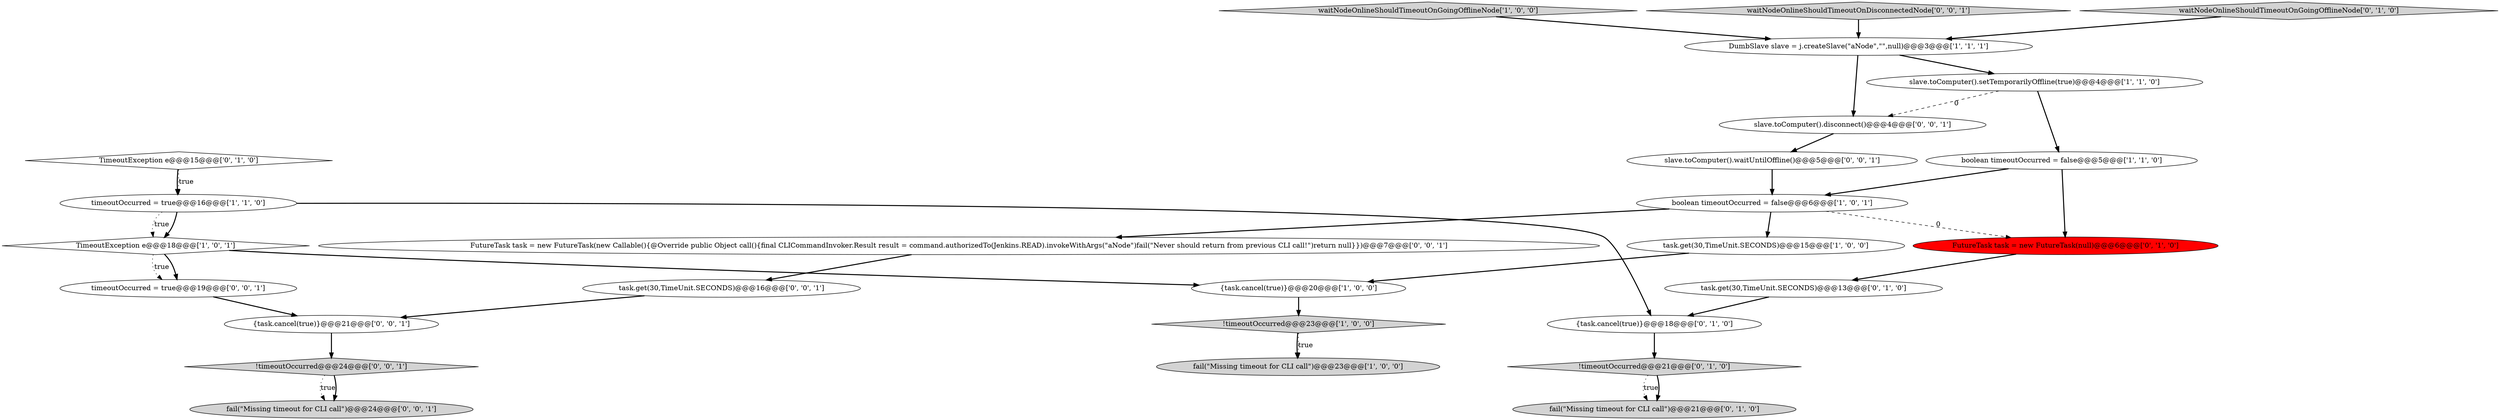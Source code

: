 digraph {
2 [style = filled, label = "fail(\"Missing timeout for CLI call\")@@@23@@@['1', '0', '0']", fillcolor = lightgray, shape = ellipse image = "AAA0AAABBB1BBB"];
21 [style = filled, label = "fail(\"Missing timeout for CLI call\")@@@24@@@['0', '0', '1']", fillcolor = lightgray, shape = ellipse image = "AAA0AAABBB3BBB"];
26 [style = filled, label = "timeoutOccurred = true@@@19@@@['0', '0', '1']", fillcolor = white, shape = ellipse image = "AAA0AAABBB3BBB"];
24 [style = filled, label = "{task.cancel(true)}@@@21@@@['0', '0', '1']", fillcolor = white, shape = ellipse image = "AAA0AAABBB3BBB"];
4 [style = filled, label = "DumbSlave slave = j.createSlave(\"aNode\",\"\",null)@@@3@@@['1', '1', '1']", fillcolor = white, shape = ellipse image = "AAA0AAABBB1BBB"];
16 [style = filled, label = "task.get(30,TimeUnit.SECONDS)@@@13@@@['0', '1', '0']", fillcolor = white, shape = ellipse image = "AAA0AAABBB2BBB"];
22 [style = filled, label = "task.get(30,TimeUnit.SECONDS)@@@16@@@['0', '0', '1']", fillcolor = white, shape = ellipse image = "AAA0AAABBB3BBB"];
15 [style = filled, label = "fail(\"Missing timeout for CLI call\")@@@21@@@['0', '1', '0']", fillcolor = lightgray, shape = ellipse image = "AAA0AAABBB2BBB"];
12 [style = filled, label = "TimeoutException e@@@15@@@['0', '1', '0']", fillcolor = white, shape = diamond image = "AAA0AAABBB2BBB"];
5 [style = filled, label = "timeoutOccurred = true@@@16@@@['1', '1', '0']", fillcolor = white, shape = ellipse image = "AAA0AAABBB1BBB"];
10 [style = filled, label = "TimeoutException e@@@18@@@['1', '0', '1']", fillcolor = white, shape = diamond image = "AAA0AAABBB1BBB"];
14 [style = filled, label = "FutureTask task = new FutureTask(null)@@@6@@@['0', '1', '0']", fillcolor = red, shape = ellipse image = "AAA1AAABBB2BBB"];
17 [style = filled, label = "!timeoutOccurred@@@21@@@['0', '1', '0']", fillcolor = lightgray, shape = diamond image = "AAA0AAABBB2BBB"];
23 [style = filled, label = "!timeoutOccurred@@@24@@@['0', '0', '1']", fillcolor = lightgray, shape = diamond image = "AAA0AAABBB3BBB"];
19 [style = filled, label = "FutureTask task = new FutureTask(new Callable(){@Override public Object call(){final CLICommandInvoker.Result result = command.authorizedTo(Jenkins.READ).invokeWithArgs(\"aNode\")fail(\"Never should return from previous CLI call!\")return null}})@@@7@@@['0', '0', '1']", fillcolor = white, shape = ellipse image = "AAA0AAABBB3BBB"];
8 [style = filled, label = "waitNodeOnlineShouldTimeoutOnGoingOfflineNode['1', '0', '0']", fillcolor = lightgray, shape = diamond image = "AAA0AAABBB1BBB"];
11 [style = filled, label = "{task.cancel(true)}@@@18@@@['0', '1', '0']", fillcolor = white, shape = ellipse image = "AAA0AAABBB2BBB"];
20 [style = filled, label = "slave.toComputer().waitUntilOffline()@@@5@@@['0', '0', '1']", fillcolor = white, shape = ellipse image = "AAA0AAABBB3BBB"];
0 [style = filled, label = "boolean timeoutOccurred = false@@@5@@@['1', '1', '0']", fillcolor = white, shape = ellipse image = "AAA0AAABBB1BBB"];
1 [style = filled, label = "slave.toComputer().setTemporarilyOffline(true)@@@4@@@['1', '1', '0']", fillcolor = white, shape = ellipse image = "AAA0AAABBB1BBB"];
25 [style = filled, label = "waitNodeOnlineShouldTimeoutOnDisconnectedNode['0', '0', '1']", fillcolor = lightgray, shape = diamond image = "AAA0AAABBB3BBB"];
9 [style = filled, label = "task.get(30,TimeUnit.SECONDS)@@@15@@@['1', '0', '0']", fillcolor = white, shape = ellipse image = "AAA0AAABBB1BBB"];
6 [style = filled, label = "{task.cancel(true)}@@@20@@@['1', '0', '0']", fillcolor = white, shape = ellipse image = "AAA0AAABBB1BBB"];
13 [style = filled, label = "waitNodeOnlineShouldTimeoutOnGoingOfflineNode['0', '1', '0']", fillcolor = lightgray, shape = diamond image = "AAA0AAABBB2BBB"];
3 [style = filled, label = "!timeoutOccurred@@@23@@@['1', '0', '0']", fillcolor = lightgray, shape = diamond image = "AAA0AAABBB1BBB"];
18 [style = filled, label = "slave.toComputer().disconnect()@@@4@@@['0', '0', '1']", fillcolor = white, shape = ellipse image = "AAA0AAABBB3BBB"];
7 [style = filled, label = "boolean timeoutOccurred = false@@@6@@@['1', '0', '1']", fillcolor = white, shape = ellipse image = "AAA0AAABBB1BBB"];
14->16 [style = bold, label=""];
5->10 [style = bold, label=""];
6->3 [style = bold, label=""];
16->11 [style = bold, label=""];
12->5 [style = bold, label=""];
5->10 [style = dotted, label="true"];
7->14 [style = dashed, label="0"];
23->21 [style = dotted, label="true"];
25->4 [style = bold, label=""];
4->18 [style = bold, label=""];
10->26 [style = bold, label=""];
1->18 [style = dashed, label="0"];
1->0 [style = bold, label=""];
26->24 [style = bold, label=""];
24->23 [style = bold, label=""];
10->6 [style = bold, label=""];
9->6 [style = bold, label=""];
0->7 [style = bold, label=""];
7->9 [style = bold, label=""];
18->20 [style = bold, label=""];
0->14 [style = bold, label=""];
17->15 [style = dotted, label="true"];
3->2 [style = bold, label=""];
23->21 [style = bold, label=""];
12->5 [style = dotted, label="true"];
17->15 [style = bold, label=""];
11->17 [style = bold, label=""];
10->26 [style = dotted, label="true"];
4->1 [style = bold, label=""];
5->11 [style = bold, label=""];
8->4 [style = bold, label=""];
22->24 [style = bold, label=""];
20->7 [style = bold, label=""];
7->19 [style = bold, label=""];
19->22 [style = bold, label=""];
3->2 [style = dotted, label="true"];
13->4 [style = bold, label=""];
}

